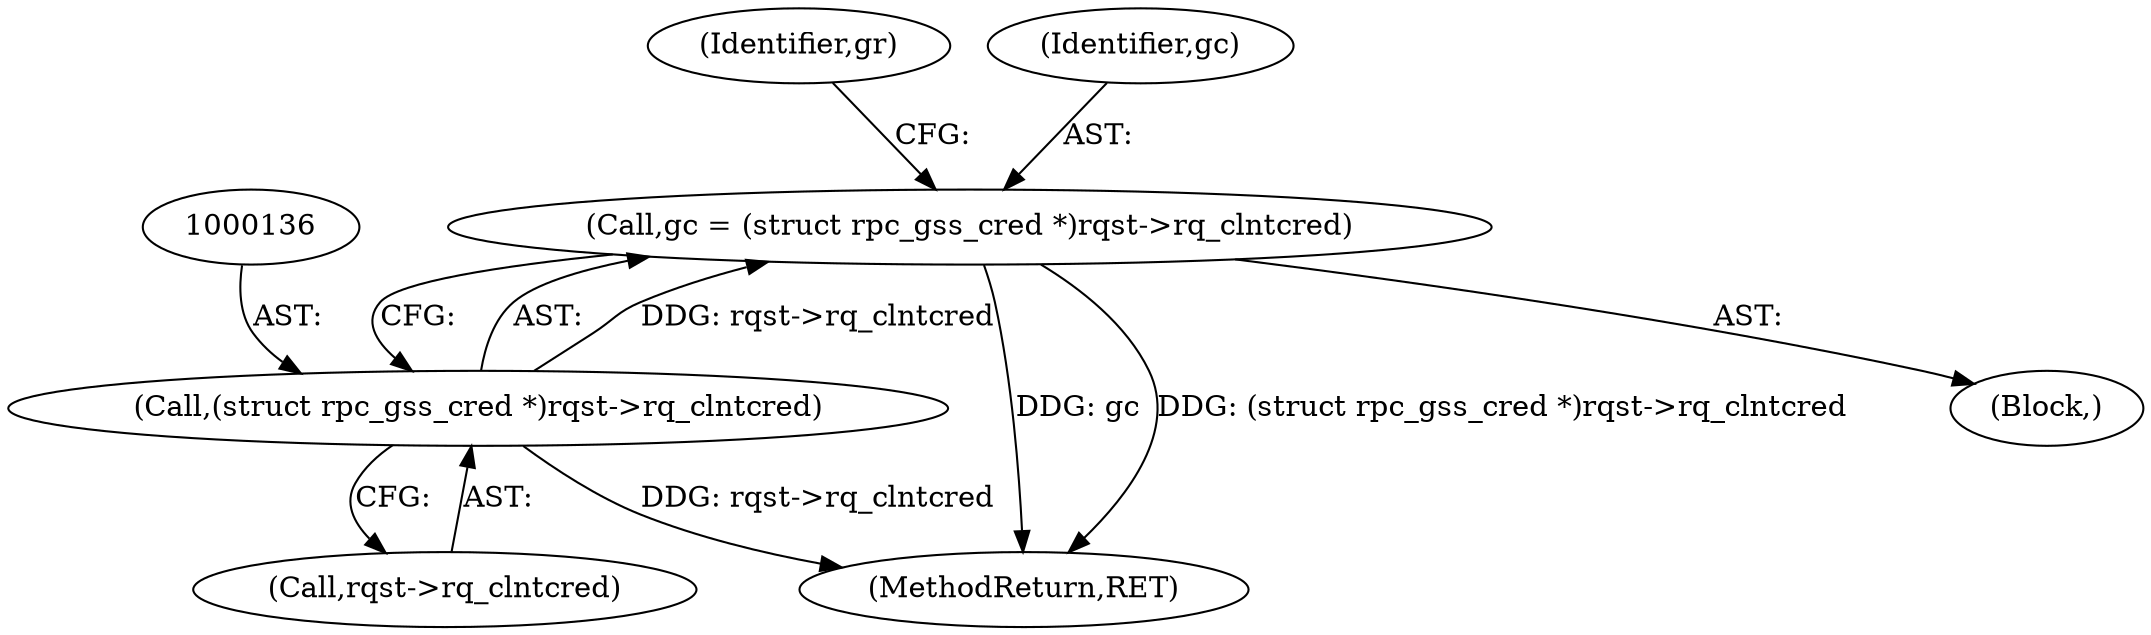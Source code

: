 digraph "0_krb5_5bb8a6b9c9eb8dd22bc9526751610aaa255ead9c_0@pointer" {
"1000133" [label="(Call,gc = (struct rpc_gss_cred *)rqst->rq_clntcred)"];
"1000135" [label="(Call,(struct rpc_gss_cred *)rqst->rq_clntcred)"];
"1000141" [label="(Identifier,gr)"];
"1000135" [label="(Call,(struct rpc_gss_cred *)rqst->rq_clntcred)"];
"1000461" [label="(MethodReturn,RET)"];
"1000133" [label="(Call,gc = (struct rpc_gss_cred *)rqst->rq_clntcred)"];
"1000107" [label="(Block,)"];
"1000137" [label="(Call,rqst->rq_clntcred)"];
"1000134" [label="(Identifier,gc)"];
"1000133" -> "1000107"  [label="AST: "];
"1000133" -> "1000135"  [label="CFG: "];
"1000134" -> "1000133"  [label="AST: "];
"1000135" -> "1000133"  [label="AST: "];
"1000141" -> "1000133"  [label="CFG: "];
"1000133" -> "1000461"  [label="DDG: gc"];
"1000133" -> "1000461"  [label="DDG: (struct rpc_gss_cred *)rqst->rq_clntcred"];
"1000135" -> "1000133"  [label="DDG: rqst->rq_clntcred"];
"1000135" -> "1000137"  [label="CFG: "];
"1000136" -> "1000135"  [label="AST: "];
"1000137" -> "1000135"  [label="AST: "];
"1000135" -> "1000461"  [label="DDG: rqst->rq_clntcred"];
}
